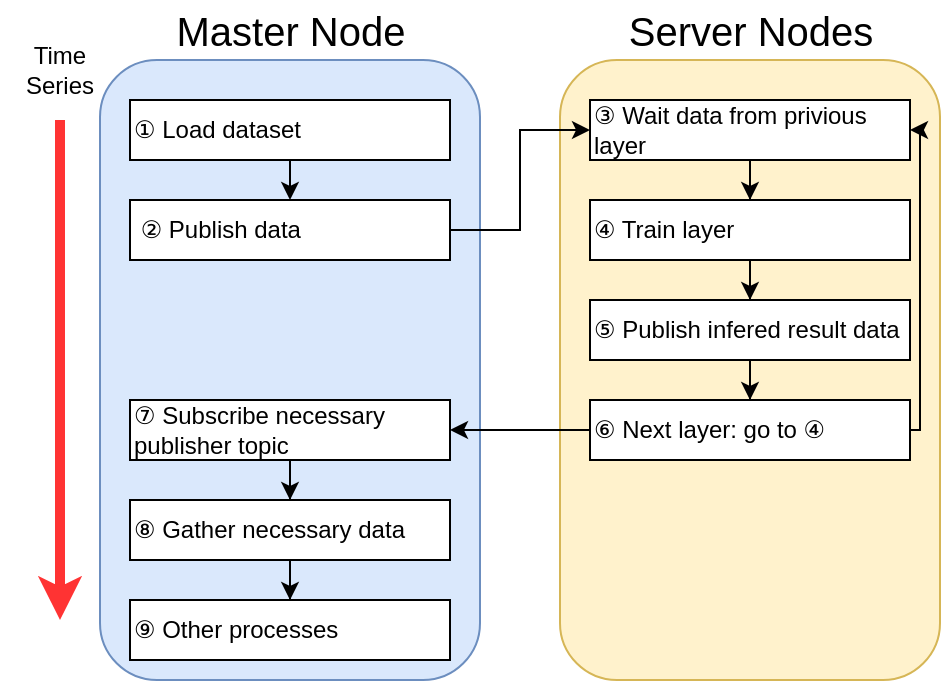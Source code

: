 <mxfile version="21.2.8" type="device">
  <diagram name="Page-1" id="Vn31Phi38d548Jd6JGEV">
    <mxGraphModel dx="675" dy="390" grid="1" gridSize="10" guides="1" tooltips="1" connect="1" arrows="1" fold="1" page="1" pageScale="1" pageWidth="850" pageHeight="1100" math="0" shadow="0">
      <root>
        <mxCell id="0" />
        <mxCell id="1" parent="0" />
        <mxCell id="HSjvIxSosh0ikxAGgUQO-1" value="" style="rounded=1;whiteSpace=wrap;html=1;fillColor=#dae8fc;strokeColor=#6c8ebf;" parent="1" vertex="1">
          <mxGeometry x="50" y="30" width="190" height="310" as="geometry" />
        </mxCell>
        <mxCell id="HSjvIxSosh0ikxAGgUQO-3" value="" style="rounded=1;whiteSpace=wrap;html=1;fillColor=#fff2cc;strokeColor=#d6b656;" parent="1" vertex="1">
          <mxGeometry x="280" y="30" width="190" height="310" as="geometry" />
        </mxCell>
        <mxCell id="HSjvIxSosh0ikxAGgUQO-4" value="&lt;font style=&quot;font-size: 20px;&quot;&gt;Master Node&lt;/font&gt;" style="text;html=1;strokeColor=none;fillColor=none;align=center;verticalAlign=middle;whiteSpace=wrap;rounded=0;" parent="1" vertex="1">
          <mxGeometry x="82.5" width="125" height="30" as="geometry" />
        </mxCell>
        <mxCell id="HSjvIxSosh0ikxAGgUQO-5" value="&lt;font style=&quot;font-size: 20px;&quot;&gt;Server Nodes&lt;/font&gt;" style="text;html=1;strokeColor=none;fillColor=none;align=center;verticalAlign=middle;whiteSpace=wrap;rounded=0;" parent="1" vertex="1">
          <mxGeometry x="312.5" width="125" height="30" as="geometry" />
        </mxCell>
        <mxCell id="dOM9HWIBabcOR5BkwlwP-8" style="edgeStyle=orthogonalEdgeStyle;rounded=0;orthogonalLoop=1;jettySize=auto;html=1;entryX=0.5;entryY=0;entryDx=0;entryDy=0;" parent="1" source="HSjvIxSosh0ikxAGgUQO-7" edge="1">
          <mxGeometry relative="1" as="geometry">
            <mxPoint x="145" y="100" as="targetPoint" />
          </mxGeometry>
        </mxCell>
        <mxCell id="HSjvIxSosh0ikxAGgUQO-7" value="&lt;font style=&quot;font-size: 12px;&quot;&gt;① Load dataset&lt;/font&gt;" style="rounded=0;whiteSpace=wrap;html=1;align=left;" parent="1" vertex="1">
          <mxGeometry x="65" y="50" width="160" height="30" as="geometry" />
        </mxCell>
        <mxCell id="HSjvIxSosh0ikxAGgUQO-10" value="" style="endArrow=classic;html=1;rounded=0;strokeWidth=5;fillColor=#f8cecc;strokeColor=#FF3333;" parent="1" edge="1">
          <mxGeometry width="50" height="50" relative="1" as="geometry">
            <mxPoint x="30" y="60" as="sourcePoint" />
            <mxPoint x="30" y="310" as="targetPoint" />
          </mxGeometry>
        </mxCell>
        <mxCell id="HSjvIxSosh0ikxAGgUQO-11" value="Time Series" style="text;html=1;strokeColor=none;fillColor=none;align=center;verticalAlign=middle;whiteSpace=wrap;rounded=0;" parent="1" vertex="1">
          <mxGeometry y="20" width="60" height="30" as="geometry" />
        </mxCell>
        <mxCell id="AyhjZf4ut2BHP1ZbR9yH-1" style="edgeStyle=orthogonalEdgeStyle;rounded=0;orthogonalLoop=1;jettySize=auto;html=1;entryX=0;entryY=0.5;entryDx=0;entryDy=0;" parent="1" source="dOM9HWIBabcOR5BkwlwP-2" target="dOM9HWIBabcOR5BkwlwP-4" edge="1">
          <mxGeometry relative="1" as="geometry" />
        </mxCell>
        <mxCell id="dOM9HWIBabcOR5BkwlwP-2" value="&lt;font style=&quot;font-size: 12px;&quot;&gt;&amp;nbsp;②&amp;nbsp;Publish data&lt;/font&gt;" style="rounded=0;whiteSpace=wrap;html=1;align=left;" parent="1" vertex="1">
          <mxGeometry x="65" y="100" width="160" height="30" as="geometry" />
        </mxCell>
        <mxCell id="AyhjZf4ut2BHP1ZbR9yH-11" style="edgeStyle=orthogonalEdgeStyle;rounded=0;orthogonalLoop=1;jettySize=auto;html=1;" parent="1" source="dOM9HWIBabcOR5BkwlwP-3" target="AyhjZf4ut2BHP1ZbR9yH-10" edge="1">
          <mxGeometry relative="1" as="geometry" />
        </mxCell>
        <mxCell id="dOM9HWIBabcOR5BkwlwP-3" value="&lt;font style=&quot;font-size: 12px;&quot;&gt;⑧&amp;nbsp;Gather necessary data&lt;/font&gt;" style="rounded=0;whiteSpace=wrap;html=1;align=left;" parent="1" vertex="1">
          <mxGeometry x="65" y="250" width="160" height="30" as="geometry" />
        </mxCell>
        <mxCell id="AyhjZf4ut2BHP1ZbR9yH-7" style="edgeStyle=orthogonalEdgeStyle;rounded=0;orthogonalLoop=1;jettySize=auto;html=1;entryX=0.5;entryY=0;entryDx=0;entryDy=0;" parent="1" source="dOM9HWIBabcOR5BkwlwP-4" target="AyhjZf4ut2BHP1ZbR9yH-2" edge="1">
          <mxGeometry relative="1" as="geometry" />
        </mxCell>
        <mxCell id="dOM9HWIBabcOR5BkwlwP-4" value="&lt;font style=&quot;font-size: 12px;&quot;&gt;③ Wait data from privious layer&lt;/font&gt;" style="rounded=0;whiteSpace=wrap;html=1;align=left;" parent="1" vertex="1">
          <mxGeometry x="295" y="50" width="160" height="30" as="geometry" />
        </mxCell>
        <mxCell id="AyhjZf4ut2BHP1ZbR9yH-4" style="edgeStyle=orthogonalEdgeStyle;rounded=0;orthogonalLoop=1;jettySize=auto;html=1;entryX=1;entryY=0.5;entryDx=0;entryDy=0;" parent="1" source="dOM9HWIBabcOR5BkwlwP-5" target="dOM9HWIBabcOR5BkwlwP-4" edge="1">
          <mxGeometry relative="1" as="geometry">
            <Array as="points">
              <mxPoint x="460" y="215" />
              <mxPoint x="460" y="65" />
            </Array>
          </mxGeometry>
        </mxCell>
        <mxCell id="u5DqeVTLKv0z7Rg6RRdL-2" style="edgeStyle=orthogonalEdgeStyle;rounded=0;orthogonalLoop=1;jettySize=auto;html=1;entryX=1;entryY=0.5;entryDx=0;entryDy=0;" edge="1" parent="1" source="dOM9HWIBabcOR5BkwlwP-5" target="u5DqeVTLKv0z7Rg6RRdL-1">
          <mxGeometry relative="1" as="geometry" />
        </mxCell>
        <mxCell id="dOM9HWIBabcOR5BkwlwP-5" value="&lt;font style=&quot;font-size: 12px;&quot;&gt;⑥ Next layer: go to&amp;nbsp;④&lt;br&gt;&lt;/font&gt;" style="rounded=0;whiteSpace=wrap;html=1;align=left;" parent="1" vertex="1">
          <mxGeometry x="295" y="200" width="160" height="30" as="geometry" />
        </mxCell>
        <mxCell id="AyhjZf4ut2BHP1ZbR9yH-8" style="edgeStyle=orthogonalEdgeStyle;rounded=0;orthogonalLoop=1;jettySize=auto;html=1;entryX=0.5;entryY=0;entryDx=0;entryDy=0;" parent="1" source="AyhjZf4ut2BHP1ZbR9yH-2" target="AyhjZf4ut2BHP1ZbR9yH-3" edge="1">
          <mxGeometry relative="1" as="geometry" />
        </mxCell>
        <mxCell id="AyhjZf4ut2BHP1ZbR9yH-2" value="&lt;font style=&quot;font-size: 12px;&quot;&gt;④ Train layer&lt;/font&gt;" style="rounded=0;whiteSpace=wrap;html=1;align=left;" parent="1" vertex="1">
          <mxGeometry x="295" y="100" width="160" height="30" as="geometry" />
        </mxCell>
        <mxCell id="AyhjZf4ut2BHP1ZbR9yH-9" style="edgeStyle=orthogonalEdgeStyle;rounded=0;orthogonalLoop=1;jettySize=auto;html=1;entryX=0.5;entryY=0;entryDx=0;entryDy=0;" parent="1" source="AyhjZf4ut2BHP1ZbR9yH-3" target="dOM9HWIBabcOR5BkwlwP-5" edge="1">
          <mxGeometry relative="1" as="geometry" />
        </mxCell>
        <mxCell id="AyhjZf4ut2BHP1ZbR9yH-3" value="&lt;font style=&quot;font-size: 12px;&quot;&gt;⑤ Publish infered result data&lt;/font&gt;" style="rounded=0;whiteSpace=wrap;html=1;align=left;" parent="1" vertex="1">
          <mxGeometry x="295" y="150" width="160" height="30" as="geometry" />
        </mxCell>
        <mxCell id="AyhjZf4ut2BHP1ZbR9yH-10" value="&lt;font style=&quot;font-size: 12px;&quot;&gt;⑨ Other processes&lt;/font&gt;" style="rounded=0;whiteSpace=wrap;html=1;align=left;" parent="1" vertex="1">
          <mxGeometry x="65" y="300" width="160" height="30" as="geometry" />
        </mxCell>
        <mxCell id="u5DqeVTLKv0z7Rg6RRdL-3" style="edgeStyle=orthogonalEdgeStyle;rounded=0;orthogonalLoop=1;jettySize=auto;html=1;entryX=0.5;entryY=0;entryDx=0;entryDy=0;" edge="1" parent="1" source="u5DqeVTLKv0z7Rg6RRdL-1" target="dOM9HWIBabcOR5BkwlwP-3">
          <mxGeometry relative="1" as="geometry" />
        </mxCell>
        <mxCell id="u5DqeVTLKv0z7Rg6RRdL-1" value="&lt;font style=&quot;font-size: 12px;&quot;&gt;⑦ Subscribe necessary publisher topic&lt;/font&gt;" style="rounded=0;whiteSpace=wrap;html=1;align=left;" vertex="1" parent="1">
          <mxGeometry x="65" y="200" width="160" height="30" as="geometry" />
        </mxCell>
      </root>
    </mxGraphModel>
  </diagram>
</mxfile>
